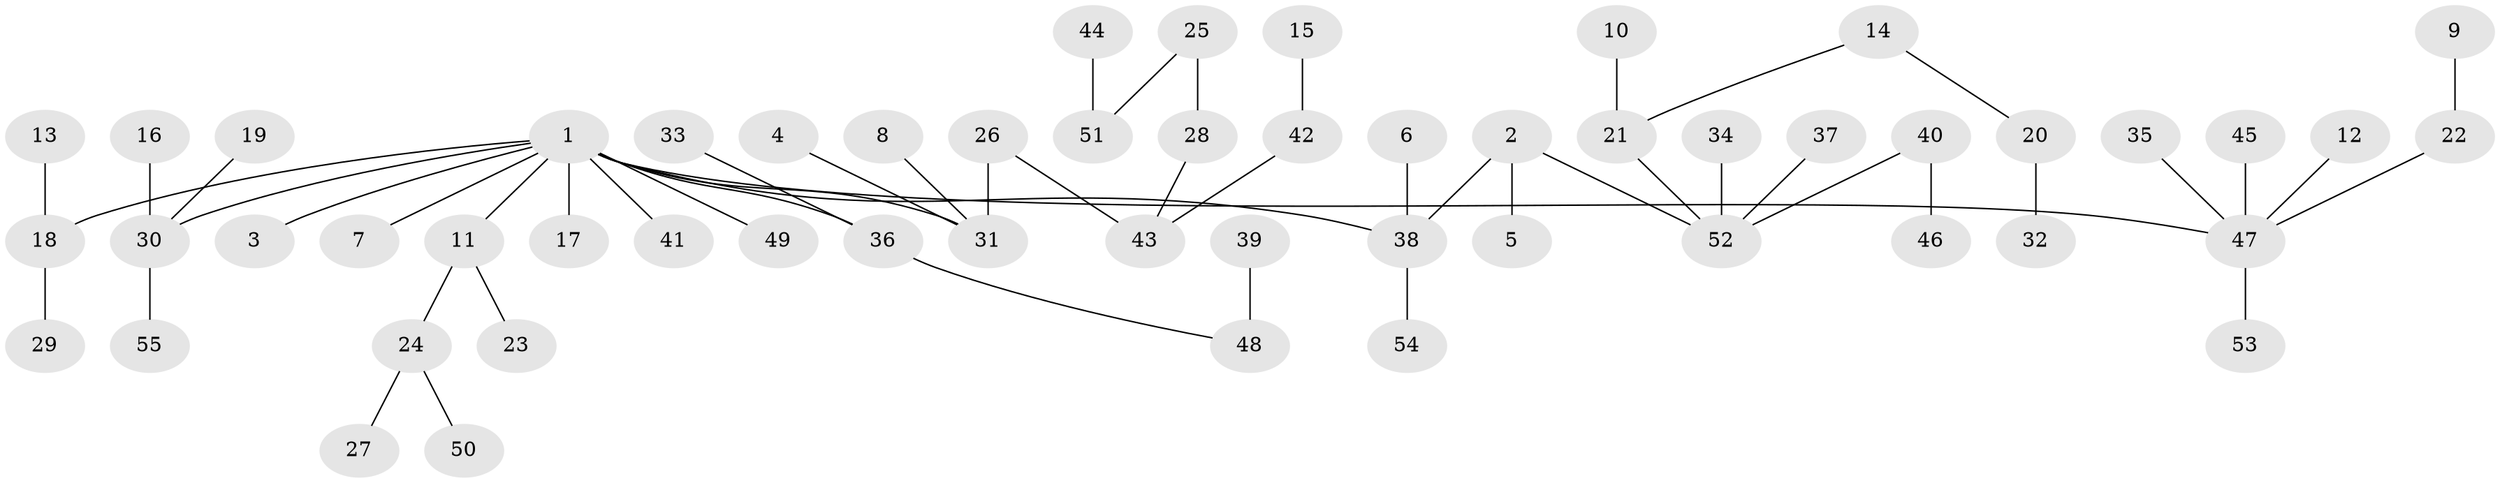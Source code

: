 // original degree distribution, {6: 0.018018018018018018, 4: 0.06306306306306306, 5: 0.036036036036036036, 1: 0.5045045045045045, 2: 0.23423423423423423, 3: 0.13513513513513514, 7: 0.009009009009009009}
// Generated by graph-tools (version 1.1) at 2025/46/03/06/25 01:46:57]
// undirected, 55 vertices, 54 edges
graph export_dot {
graph [start="1"]
  node [color=gray90,style=filled];
  1;
  2;
  3;
  4;
  5;
  6;
  7;
  8;
  9;
  10;
  11;
  12;
  13;
  14;
  15;
  16;
  17;
  18;
  19;
  20;
  21;
  22;
  23;
  24;
  25;
  26;
  27;
  28;
  29;
  30;
  31;
  32;
  33;
  34;
  35;
  36;
  37;
  38;
  39;
  40;
  41;
  42;
  43;
  44;
  45;
  46;
  47;
  48;
  49;
  50;
  51;
  52;
  53;
  54;
  55;
  1 -- 3 [weight=1.0];
  1 -- 7 [weight=1.0];
  1 -- 11 [weight=1.0];
  1 -- 17 [weight=1.0];
  1 -- 18 [weight=1.0];
  1 -- 30 [weight=1.0];
  1 -- 31 [weight=1.0];
  1 -- 36 [weight=1.0];
  1 -- 38 [weight=1.0];
  1 -- 41 [weight=1.0];
  1 -- 47 [weight=1.0];
  1 -- 49 [weight=1.0];
  2 -- 5 [weight=1.0];
  2 -- 38 [weight=1.0];
  2 -- 52 [weight=1.0];
  4 -- 31 [weight=1.0];
  6 -- 38 [weight=1.0];
  8 -- 31 [weight=1.0];
  9 -- 22 [weight=1.0];
  10 -- 21 [weight=1.0];
  11 -- 23 [weight=1.0];
  11 -- 24 [weight=1.0];
  12 -- 47 [weight=1.0];
  13 -- 18 [weight=1.0];
  14 -- 20 [weight=1.0];
  14 -- 21 [weight=1.0];
  15 -- 42 [weight=1.0];
  16 -- 30 [weight=1.0];
  18 -- 29 [weight=1.0];
  19 -- 30 [weight=1.0];
  20 -- 32 [weight=1.0];
  21 -- 52 [weight=1.0];
  22 -- 47 [weight=1.0];
  24 -- 27 [weight=1.0];
  24 -- 50 [weight=1.0];
  25 -- 28 [weight=1.0];
  25 -- 51 [weight=1.0];
  26 -- 31 [weight=1.0];
  26 -- 43 [weight=1.0];
  28 -- 43 [weight=1.0];
  30 -- 55 [weight=1.0];
  33 -- 36 [weight=1.0];
  34 -- 52 [weight=1.0];
  35 -- 47 [weight=1.0];
  36 -- 48 [weight=1.0];
  37 -- 52 [weight=1.0];
  38 -- 54 [weight=1.0];
  39 -- 48 [weight=1.0];
  40 -- 46 [weight=1.0];
  40 -- 52 [weight=1.0];
  42 -- 43 [weight=1.0];
  44 -- 51 [weight=1.0];
  45 -- 47 [weight=1.0];
  47 -- 53 [weight=1.0];
}
